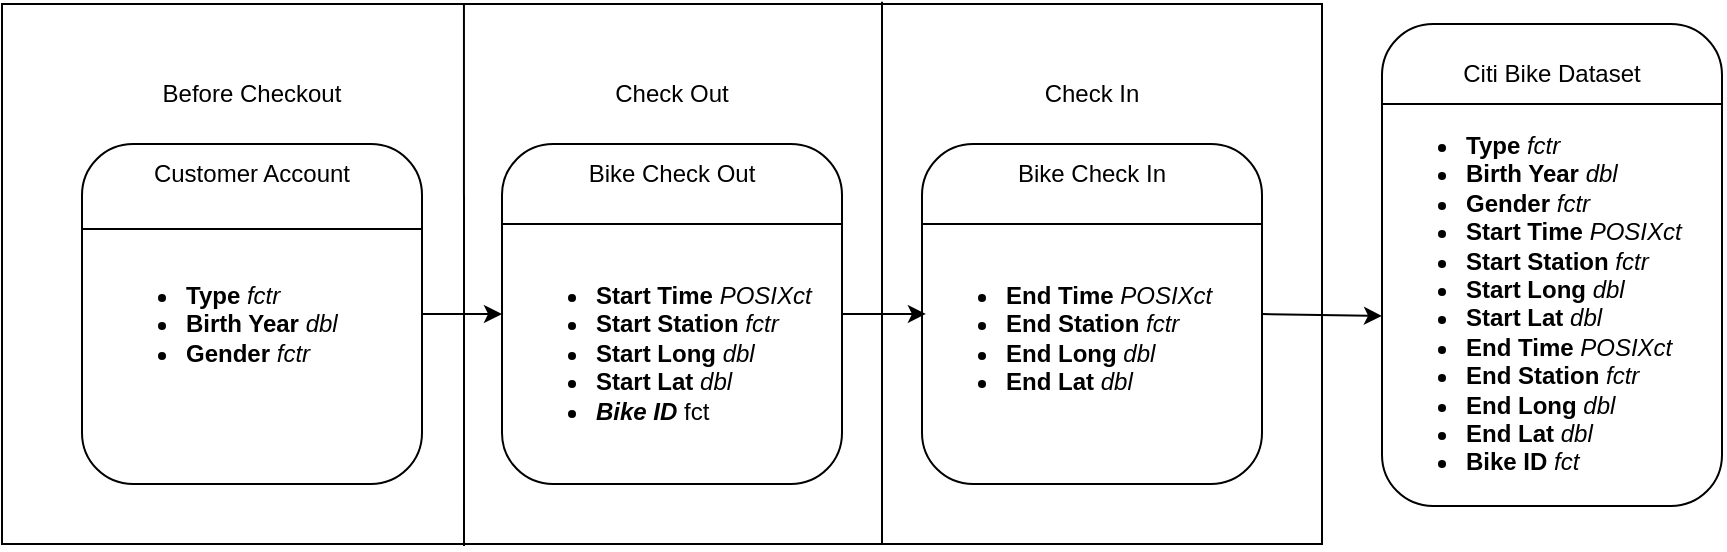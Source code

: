 <mxfile version="20.5.3" type="device"><diagram id="jR49Lm6B9Gbv5FzQ5p7u" name="Page-1"><mxGraphModel dx="992" dy="571" grid="0" gridSize="10" guides="0" tooltips="1" connect="1" arrows="1" fold="1" page="0" pageScale="1" pageWidth="850" pageHeight="1100" math="0" shadow="0"><root><mxCell id="0"/><mxCell id="1" parent="0"/><mxCell id="fCa-_wPfP3phTHe-Ralj-3" value="" style="rounded=0;whiteSpace=wrap;html=1;fillColor=default;" parent="1" vertex="1"><mxGeometry x="20" y="40" width="660" height="270" as="geometry"/></mxCell><mxCell id="fCa-_wPfP3phTHe-Ralj-1" value="" style="rounded=1;whiteSpace=wrap;html=1;" parent="1" vertex="1"><mxGeometry x="60" y="110" width="170" height="170" as="geometry"/></mxCell><mxCell id="fCa-_wPfP3phTHe-Ralj-4" value="Before Checkout" style="text;html=1;strokeColor=none;fillColor=none;align=center;verticalAlign=middle;whiteSpace=wrap;rounded=0;" parent="1" vertex="1"><mxGeometry x="90" y="70" width="110" height="30" as="geometry"/></mxCell><mxCell id="fCa-_wPfP3phTHe-Ralj-5" value="" style="rounded=1;whiteSpace=wrap;html=1;" parent="1" vertex="1"><mxGeometry x="270" y="110" width="170" height="170" as="geometry"/></mxCell><mxCell id="fCa-_wPfP3phTHe-Ralj-6" value="Check Out" style="text;html=1;strokeColor=none;fillColor=none;align=center;verticalAlign=middle;whiteSpace=wrap;rounded=0;" parent="1" vertex="1"><mxGeometry x="300" y="70" width="110" height="30" as="geometry"/></mxCell><mxCell id="fCa-_wPfP3phTHe-Ralj-7" value="" style="rounded=1;whiteSpace=wrap;html=1;" parent="1" vertex="1"><mxGeometry x="480" y="110" width="170" height="170" as="geometry"/></mxCell><mxCell id="fCa-_wPfP3phTHe-Ralj-8" value="Check In" style="text;html=1;strokeColor=none;fillColor=none;align=center;verticalAlign=middle;whiteSpace=wrap;rounded=0;" parent="1" vertex="1"><mxGeometry x="510" y="70" width="110" height="30" as="geometry"/></mxCell><mxCell id="fCa-_wPfP3phTHe-Ralj-10" value="" style="endArrow=none;html=1;rounded=0;exitX=0;exitY=0.25;exitDx=0;exitDy=0;entryX=1;entryY=0.25;entryDx=0;entryDy=0;" parent="1" source="fCa-_wPfP3phTHe-Ralj-1" target="fCa-_wPfP3phTHe-Ralj-1" edge="1"><mxGeometry width="50" height="50" relative="1" as="geometry"><mxPoint x="390" y="270" as="sourcePoint"/><mxPoint x="440" y="220" as="targetPoint"/></mxGeometry></mxCell><mxCell id="fCa-_wPfP3phTHe-Ralj-11" value="" style="endArrow=none;html=1;rounded=0;exitX=0;exitY=0.25;exitDx=0;exitDy=0;entryX=1;entryY=0.25;entryDx=0;entryDy=0;" parent="1" edge="1"><mxGeometry width="50" height="50" relative="1" as="geometry"><mxPoint x="270" y="150" as="sourcePoint"/><mxPoint x="440" y="150" as="targetPoint"/></mxGeometry></mxCell><mxCell id="fCa-_wPfP3phTHe-Ralj-12" value="" style="endArrow=none;html=1;rounded=0;exitX=0;exitY=0.25;exitDx=0;exitDy=0;entryX=1;entryY=0.25;entryDx=0;entryDy=0;" parent="1" edge="1"><mxGeometry width="50" height="50" relative="1" as="geometry"><mxPoint x="480" y="150" as="sourcePoint"/><mxPoint x="650" y="150" as="targetPoint"/></mxGeometry></mxCell><mxCell id="fCa-_wPfP3phTHe-Ralj-13" value="Customer Account" style="text;html=1;strokeColor=none;fillColor=none;align=center;verticalAlign=middle;whiteSpace=wrap;rounded=0;" parent="1" vertex="1"><mxGeometry x="90" y="110" width="110" height="30" as="geometry"/></mxCell><mxCell id="fCa-_wPfP3phTHe-Ralj-14" value="Bike Check Out" style="text;html=1;strokeColor=none;fillColor=none;align=center;verticalAlign=middle;whiteSpace=wrap;rounded=0;" parent="1" vertex="1"><mxGeometry x="300" y="110" width="110" height="30" as="geometry"/></mxCell><mxCell id="fCa-_wPfP3phTHe-Ralj-15" value="Bike Check In" style="text;html=1;strokeColor=none;fillColor=none;align=center;verticalAlign=middle;whiteSpace=wrap;rounded=0;" parent="1" vertex="1"><mxGeometry x="510" y="110" width="110" height="30" as="geometry"/></mxCell><mxCell id="fCa-_wPfP3phTHe-Ralj-16" value="&lt;ul&gt;&lt;li&gt;&lt;b&gt;Type &lt;/b&gt;&lt;i&gt;fctr&lt;/i&gt;&lt;/li&gt;&lt;li&gt;&lt;b&gt;Birth Year &lt;/b&gt;&lt;i&gt;dbl&lt;/i&gt;&lt;/li&gt;&lt;li&gt;&lt;b&gt;Gender &lt;/b&gt;&lt;i&gt;fctr&lt;/i&gt;&lt;b&gt;&amp;nbsp;&lt;/b&gt;&lt;/li&gt;&lt;/ul&gt;" style="text;html=1;strokeColor=none;fillColor=none;align=left;verticalAlign=top;whiteSpace=wrap;rounded=0;" parent="1" vertex="1"><mxGeometry x="70" y="160" width="150" height="110" as="geometry"/></mxCell><mxCell id="fCa-_wPfP3phTHe-Ralj-19" value="&lt;ul&gt;&lt;li&gt;&lt;b&gt;Start Time &lt;/b&gt;&lt;i&gt;POSIXct&lt;/i&gt;&lt;/li&gt;&lt;li&gt;&lt;b&gt;Start Station &lt;/b&gt;&lt;i&gt;fctr&lt;/i&gt;&lt;b&gt;&amp;nbsp;&lt;/b&gt;&lt;/li&gt;&lt;li&gt;&lt;b&gt;Start Long &lt;/b&gt;&lt;i&gt;dbl&lt;/i&gt;&lt;/li&gt;&lt;li&gt;&lt;b&gt;Start Lat &lt;/b&gt;&lt;i&gt;dbl&lt;/i&gt;&lt;/li&gt;&lt;li&gt;&lt;i style=&quot;font-weight: bold;&quot;&gt;Bike ID &lt;/i&gt;fct&lt;/li&gt;&lt;/ul&gt;" style="text;html=1;strokeColor=none;fillColor=none;align=left;verticalAlign=top;whiteSpace=wrap;rounded=0;" parent="1" vertex="1"><mxGeometry x="275" y="160" width="150" height="110" as="geometry"/></mxCell><mxCell id="fCa-_wPfP3phTHe-Ralj-20" value="&lt;ul&gt;&lt;li&gt;&lt;b&gt;End Time &lt;/b&gt;&lt;i&gt;POSIXct&lt;/i&gt;&lt;/li&gt;&lt;li&gt;&lt;b&gt;End Station &lt;/b&gt;&lt;i&gt;fctr&lt;/i&gt;&lt;b&gt;&amp;nbsp;&lt;/b&gt;&lt;/li&gt;&lt;li&gt;&lt;b&gt;End Long &lt;/b&gt;&lt;i&gt;dbl&lt;/i&gt;&lt;/li&gt;&lt;li&gt;&lt;b&gt;End Lat &lt;/b&gt;&lt;i&gt;dbl&lt;/i&gt;&lt;/li&gt;&lt;/ul&gt;" style="text;html=1;strokeColor=none;fillColor=none;align=left;verticalAlign=top;whiteSpace=wrap;rounded=0;" parent="1" vertex="1"><mxGeometry x="480" y="160" width="150" height="110" as="geometry"/></mxCell><mxCell id="fCa-_wPfP3phTHe-Ralj-21" value="" style="endArrow=none;html=1;rounded=0;entryX=0.303;entryY=0;entryDx=0;entryDy=0;entryPerimeter=0;" parent="1" edge="1"><mxGeometry width="50" height="50" relative="1" as="geometry"><mxPoint x="251" y="311" as="sourcePoint"/><mxPoint x="250.98" y="40" as="targetPoint"/></mxGeometry></mxCell><mxCell id="fCa-_wPfP3phTHe-Ralj-24" value="" style="endArrow=none;html=1;rounded=0;entryX=0.303;entryY=0;entryDx=0;entryDy=0;entryPerimeter=0;" parent="1" edge="1"><mxGeometry width="50" height="50" relative="1" as="geometry"><mxPoint x="460" y="310" as="sourcePoint"/><mxPoint x="460" y="38.92" as="targetPoint"/></mxGeometry></mxCell><mxCell id="fCa-_wPfP3phTHe-Ralj-25" value="" style="endArrow=classic;html=1;rounded=0;exitX=1;exitY=0.5;exitDx=0;exitDy=0;entryX=0;entryY=0.5;entryDx=0;entryDy=0;" parent="1" source="fCa-_wPfP3phTHe-Ralj-1" target="fCa-_wPfP3phTHe-Ralj-5" edge="1"><mxGeometry width="50" height="50" relative="1" as="geometry"><mxPoint x="550" y="330" as="sourcePoint"/><mxPoint x="600" y="280" as="targetPoint"/></mxGeometry></mxCell><mxCell id="fCa-_wPfP3phTHe-Ralj-27" value="" style="endArrow=classic;html=1;rounded=0;exitX=1;exitY=0.5;exitDx=0;exitDy=0;entryX=0.013;entryY=0.318;entryDx=0;entryDy=0;entryPerimeter=0;" parent="1" source="fCa-_wPfP3phTHe-Ralj-5" target="fCa-_wPfP3phTHe-Ralj-20" edge="1"><mxGeometry width="50" height="50" relative="1" as="geometry"><mxPoint x="550" y="330" as="sourcePoint"/><mxPoint x="600" y="280" as="targetPoint"/></mxGeometry></mxCell><mxCell id="fCa-_wPfP3phTHe-Ralj-28" value="" style="endArrow=classic;html=1;rounded=0;exitX=1;exitY=0.5;exitDx=0;exitDy=0;" parent="1" source="fCa-_wPfP3phTHe-Ralj-7" edge="1"><mxGeometry width="50" height="50" relative="1" as="geometry"><mxPoint x="550" y="330" as="sourcePoint"/><mxPoint x="710" y="196" as="targetPoint"/></mxGeometry></mxCell><mxCell id="fCa-_wPfP3phTHe-Ralj-29" value="" style="rounded=1;whiteSpace=wrap;html=1;" parent="1" vertex="1"><mxGeometry x="710" y="50" width="170" height="241" as="geometry"/></mxCell><mxCell id="fCa-_wPfP3phTHe-Ralj-30" value="" style="endArrow=none;html=1;rounded=0;exitX=0;exitY=0.25;exitDx=0;exitDy=0;entryX=1;entryY=0.25;entryDx=0;entryDy=0;" parent="1" edge="1"><mxGeometry width="50" height="50" relative="1" as="geometry"><mxPoint x="710" y="90" as="sourcePoint"/><mxPoint x="880" y="90" as="targetPoint"/></mxGeometry></mxCell><mxCell id="fCa-_wPfP3phTHe-Ralj-31" value="Citi Bike Dataset" style="text;html=1;strokeColor=none;fillColor=none;align=center;verticalAlign=middle;whiteSpace=wrap;rounded=0;" parent="1" vertex="1"><mxGeometry x="740" y="60" width="110" height="30" as="geometry"/></mxCell><mxCell id="fCa-_wPfP3phTHe-Ralj-32" value="&lt;ul&gt;&lt;li&gt;&lt;b&gt;Type&amp;nbsp;&lt;/b&gt;&lt;i&gt;fctr&lt;/i&gt;&lt;/li&gt;&lt;li&gt;&lt;b&gt;Birth Year&amp;nbsp;&lt;/b&gt;&lt;i&gt;dbl&lt;/i&gt;&lt;/li&gt;&lt;li&gt;&lt;b&gt;Gender&amp;nbsp;&lt;/b&gt;&lt;i&gt;fctr&lt;/i&gt;&lt;b&gt;&amp;nbsp;&lt;/b&gt;&lt;/li&gt;&lt;li&gt;&lt;b&gt;Start Time&amp;nbsp;&lt;/b&gt;&lt;i&gt;POSIXct&lt;/i&gt;&lt;/li&gt;&lt;li&gt;&lt;b&gt;Start Station&amp;nbsp;&lt;/b&gt;&lt;i&gt;fctr&lt;/i&gt;&lt;b&gt;&amp;nbsp;&lt;/b&gt;&lt;/li&gt;&lt;li&gt;&lt;b&gt;Start Long&amp;nbsp;&lt;/b&gt;&lt;i&gt;dbl&lt;/i&gt;&lt;/li&gt;&lt;li&gt;&lt;b&gt;Start Lat&amp;nbsp;&lt;/b&gt;&lt;i&gt;dbl&lt;/i&gt;&lt;/li&gt;&lt;li&gt;&lt;b&gt;End Time&amp;nbsp;&lt;/b&gt;&lt;i&gt;POSIXct&lt;/i&gt;&lt;/li&gt;&lt;li&gt;&lt;b&gt;End Station&amp;nbsp;&lt;/b&gt;&lt;i&gt;fctr&lt;/i&gt;&lt;b&gt;&amp;nbsp;&lt;/b&gt;&lt;/li&gt;&lt;li&gt;&lt;b&gt;End Long&amp;nbsp;&lt;/b&gt;&lt;i&gt;dbl&lt;/i&gt;&lt;/li&gt;&lt;li&gt;&lt;b&gt;End Lat&amp;nbsp;&lt;/b&gt;&lt;i&gt;dbl&lt;/i&gt;&lt;/li&gt;&lt;li&gt;&lt;b&gt;Bike ID &lt;/b&gt;&lt;i&gt;fct&lt;/i&gt;&lt;/li&gt;&lt;/ul&gt;" style="text;html=1;strokeColor=none;fillColor=none;align=left;verticalAlign=top;whiteSpace=wrap;rounded=0;" parent="1" vertex="1"><mxGeometry x="710" y="85" width="150" height="180" as="geometry"/></mxCell></root></mxGraphModel></diagram></mxfile>